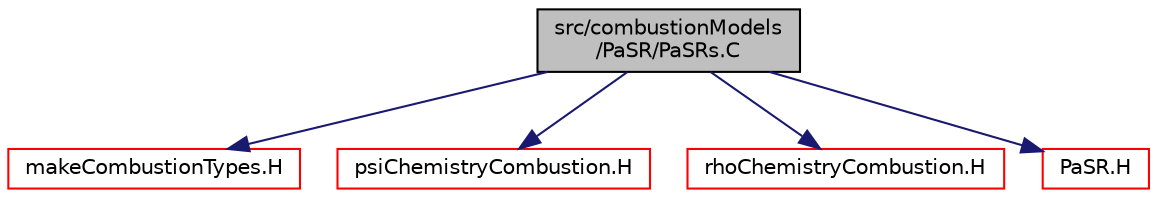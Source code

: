 digraph "src/combustionModels/PaSR/PaSRs.C"
{
  bgcolor="transparent";
  edge [fontname="Helvetica",fontsize="10",labelfontname="Helvetica",labelfontsize="10"];
  node [fontname="Helvetica",fontsize="10",shape=record];
  Node1 [label="src/combustionModels\l/PaSR/PaSRs.C",height=0.2,width=0.4,color="black", fillcolor="grey75", style="filled", fontcolor="black"];
  Node1 -> Node2 [color="midnightblue",fontsize="10",style="solid",fontname="Helvetica"];
  Node2 [label="makeCombustionTypes.H",height=0.2,width=0.4,color="red",URL="$a04731.html"];
  Node1 -> Node3 [color="midnightblue",fontsize="10",style="solid",fontname="Helvetica"];
  Node3 [label="psiChemistryCombustion.H",height=0.2,width=0.4,color="red",URL="$a04762.html"];
  Node1 -> Node4 [color="midnightblue",fontsize="10",style="solid",fontname="Helvetica"];
  Node4 [label="rhoChemistryCombustion.H",height=0.2,width=0.4,color="red",URL="$a04769.html"];
  Node1 -> Node5 [color="midnightblue",fontsize="10",style="solid",fontname="Helvetica"];
  Node5 [label="PaSR.H",height=0.2,width=0.4,color="red",URL="$a04759.html"];
}
